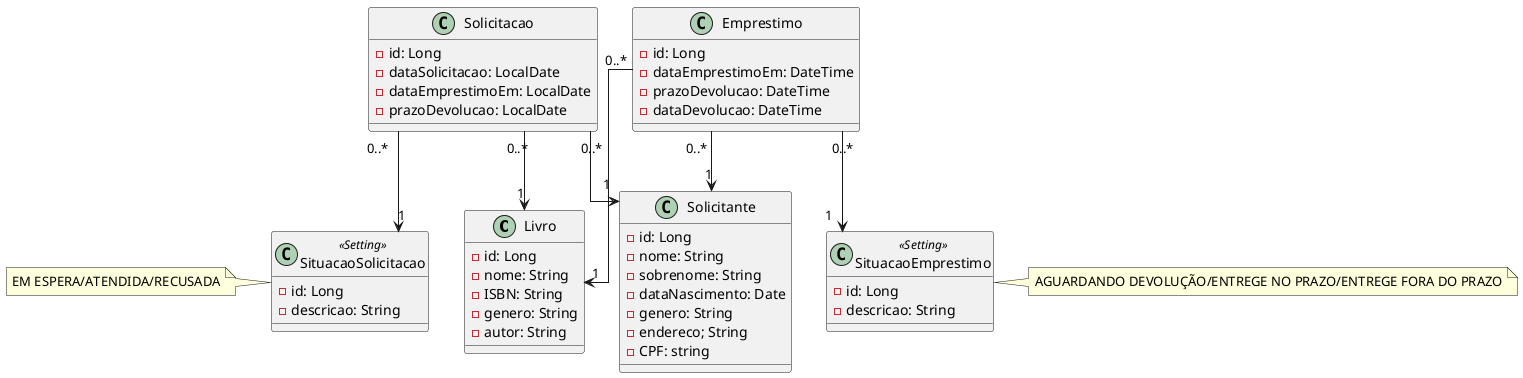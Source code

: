 @startuml

skinparam linetype ortho
top to bottom direction

    class Livro{
        - id: Long
        - nome: String
        - ISBN: String
        - genero: String
        - autor: String
    }

    class Emprestimo{
        - id: Long
        - dataEmprestimoEm: DateTime
        - prazoDevolucao: DateTime
        - dataDevolucao: DateTime
    }

    class Solicitante{
        - id: Long
        - nome: String
        - sobrenome: String
        - dataNascimento: Date
        - genero: String
        - endereco; String
        - CPF: string
    }

    class Solicitacao{
        - id: Long
        - dataSolicitacao: LocalDate
        - dataEmprestimoEm: LocalDate
        - prazoDevolucao: LocalDate
    }

    class SituacaoSolicitacao<<Setting>>{
        - id: Long
        - descricao: String
    }

'    class SituacaoLivro<<Setting>>{
'
'        - id: Long
'        - descricao: String
'    }
'
'    class SituacaoSolicitante<<Setting>>{
'        - id: Long
'        - descricao: String
'    }
    class SituacaoEmprestimo<<Setting>>{
        - id: Long
        - descricao: String
    }


    note left of SituacaoSolicitacao : EM ESPERA/ATENDIDA/RECUSADA
'    note right of SituacaoSolicitante : SEM PENDENCIA/PRECISA DEVOLVER
'    note left of SituacaoLivro : EMPRESTADO/EM ESTOQUE
    note right of SituacaoEmprestimo: AGUARDANDO DEVOLUÇÃO/ENTREGE NO PRAZO/ENTREGE FORA DO PRAZO


    Emprestimo "0..*"--> "1" Livro
    Emprestimo "0..*" --> "1" Solicitante
    Solicitacao "0..*" --> "1" Solicitante
    Solicitacao "0..*" --> "1" Livro
    Solicitacao  "0..*" --> "1" SituacaoSolicitacao
'    Solicitante "0..*" --> "1" SituacaoSolicitante
'    Livro "0..*" --> "1" SituacaoLivro
    Emprestimo "0..*" --> "1" SituacaoEmprestimo


@enduml

